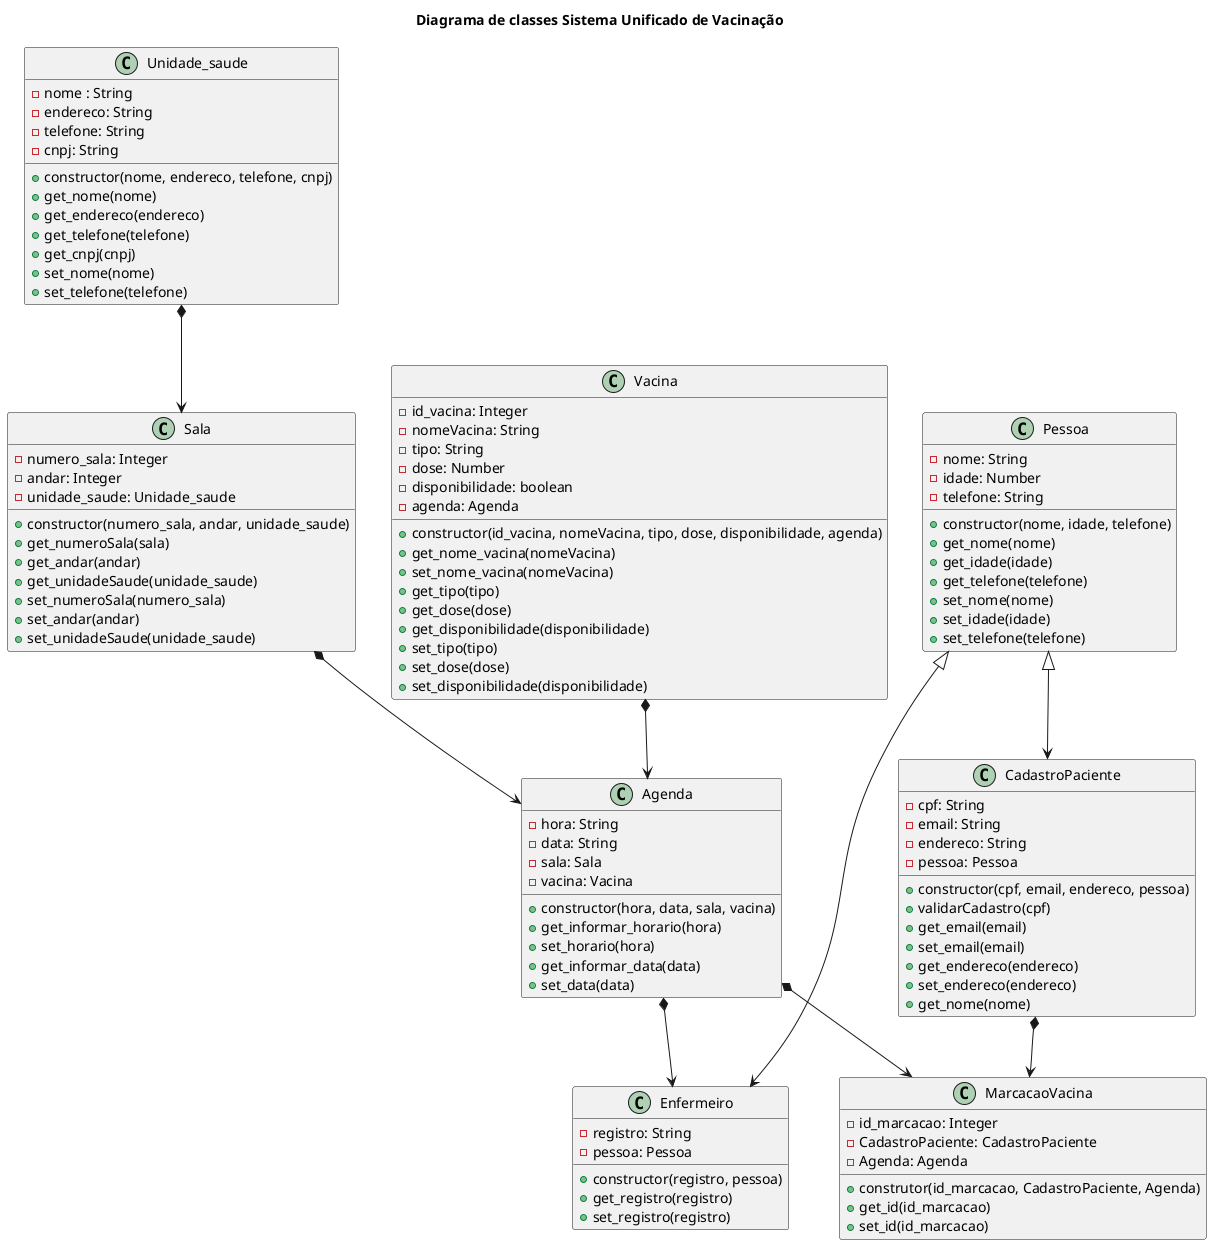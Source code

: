 @startuml diagrama_classe

title Diagrama de classes Sistema Unificado de Vacinação

class Unidade_saude{
    - nome : String
    - endereco: String
    - telefone: String
    - cnpj: String
    + constructor(nome, endereco, telefone, cnpj)
    + get_nome(nome)
    + get_endereco(endereco)
    + get_telefone(telefone)
    + get_cnpj(cnpj)
    + set_nome(nome)
    + set_telefone(telefone)
}

class Sala{
    - numero_sala: Integer
    - andar: Integer
    - unidade_saude: Unidade_saude 
    + constructor(numero_sala, andar, unidade_saude)
    + get_numeroSala(sala)
    + get_andar(andar)
    + get_unidadeSaude(unidade_saude)
    + set_numeroSala(numero_sala)
    + set_andar(andar)
    + set_unidadeSaude(unidade_saude)
}

class Agenda{
    - hora: String
    - data: String
    - sala: Sala
    - vacina: Vacina
    + constructor(hora, data, sala, vacina)
    + get_informar_horario(hora)
    + set_horario(hora)
    + get_informar_data(data)
    + set_data(data)
}


Class Vacina{
    - id_vacina: Integer
    - nomeVacina: String
    - tipo: String
    - dose: Number
    - disponibilidade: boolean
    - agenda: Agenda
    + constructor(id_vacina, nomeVacina, tipo, dose, disponibilidade, agenda)
    + get_nome_vacina(nomeVacina)
    + set_nome_vacina(nomeVacina)
    + get_tipo(tipo)
    + get_dose(dose)
    + get_disponibilidade(disponibilidade)
    + set_tipo(tipo)
    + set_dose(dose)
    + set_disponibilidade(disponibilidade)
}

class Pessoa{
    - nome: String
    - idade: Number
    - telefone: String
    + constructor(nome, idade, telefone)
    + get_nome(nome)
    + get_idade(idade)
    + get_telefone(telefone)
    + set_nome(nome)
    + set_idade(idade)
    + set_telefone(telefone)
}

class CadastroPaciente {
    - cpf: String
    - email: String
    - endereco: String
    - pessoa: Pessoa
    + constructor(cpf, email, endereco, pessoa)
    + validarCadastro(cpf)
    + get_email(email)
    + set_email(email)
    + get_endereco(endereco)
    + set_endereco(endereco)
    + get_nome(nome)
}

class Enfermeiro {
    - registro: String
    - pessoa: Pessoa
    + constructor(registro, pessoa)
    + get_registro(registro)
    + set_registro(registro)
}

class MarcacaoVacina{
    - id_marcacao: Integer
    - CadastroPaciente: CadastroPaciente
    - Agenda: Agenda
    + construtor(id_marcacao, CadastroPaciente, Agenda)
    + get_id(id_marcacao)
    + set_id(id_marcacao)
}

Pessoa <|--> CadastroPaciente
Pessoa <|--> Enfermeiro
Unidade_saude *--> Sala
Sala *--> Agenda
Vacina *--> Agenda
Agenda *--> Enfermeiro
CadastroPaciente *--> MarcacaoVacina
Agenda *--> MarcacaoVacina

@enduml
